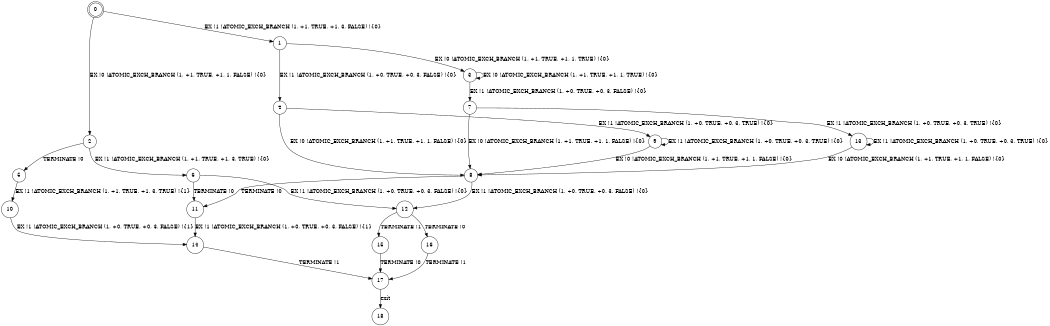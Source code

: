 digraph BCG {
size = "7, 10.5";
center = TRUE;
node [shape = circle];
0 [peripheries = 2];
0 -> 1 [label = "EX !1 !ATOMIC_EXCH_BRANCH (1, +1, TRUE, +1, 3, FALSE) !{0}"];
0 -> 2 [label = "EX !0 !ATOMIC_EXCH_BRANCH (1, +1, TRUE, +1, 1, FALSE) !{0}"];
1 -> 3 [label = "EX !0 !ATOMIC_EXCH_BRANCH (1, +1, TRUE, +1, 1, TRUE) !{0}"];
1 -> 4 [label = "EX !1 !ATOMIC_EXCH_BRANCH (1, +0, TRUE, +0, 3, FALSE) !{0}"];
2 -> 5 [label = "TERMINATE !0"];
2 -> 6 [label = "EX !1 !ATOMIC_EXCH_BRANCH (1, +1, TRUE, +1, 3, TRUE) !{0}"];
3 -> 7 [label = "EX !1 !ATOMIC_EXCH_BRANCH (1, +0, TRUE, +0, 3, FALSE) !{0}"];
3 -> 3 [label = "EX !0 !ATOMIC_EXCH_BRANCH (1, +1, TRUE, +1, 1, TRUE) !{0}"];
4 -> 8 [label = "EX !0 !ATOMIC_EXCH_BRANCH (1, +1, TRUE, +1, 1, FALSE) !{0}"];
4 -> 9 [label = "EX !1 !ATOMIC_EXCH_BRANCH (1, +0, TRUE, +0, 3, TRUE) !{0}"];
5 -> 10 [label = "EX !1 !ATOMIC_EXCH_BRANCH (1, +1, TRUE, +1, 3, TRUE) !{1}"];
6 -> 11 [label = "TERMINATE !0"];
6 -> 12 [label = "EX !1 !ATOMIC_EXCH_BRANCH (1, +0, TRUE, +0, 3, FALSE) !{0}"];
7 -> 13 [label = "EX !1 !ATOMIC_EXCH_BRANCH (1, +0, TRUE, +0, 3, TRUE) !{0}"];
7 -> 8 [label = "EX !0 !ATOMIC_EXCH_BRANCH (1, +1, TRUE, +1, 1, FALSE) !{0}"];
8 -> 11 [label = "TERMINATE !0"];
8 -> 12 [label = "EX !1 !ATOMIC_EXCH_BRANCH (1, +0, TRUE, +0, 3, FALSE) !{0}"];
9 -> 8 [label = "EX !0 !ATOMIC_EXCH_BRANCH (1, +1, TRUE, +1, 1, FALSE) !{0}"];
9 -> 9 [label = "EX !1 !ATOMIC_EXCH_BRANCH (1, +0, TRUE, +0, 3, TRUE) !{0}"];
10 -> 14 [label = "EX !1 !ATOMIC_EXCH_BRANCH (1, +0, TRUE, +0, 3, FALSE) !{1}"];
11 -> 14 [label = "EX !1 !ATOMIC_EXCH_BRANCH (1, +0, TRUE, +0, 3, FALSE) !{1}"];
12 -> 15 [label = "TERMINATE !1"];
12 -> 16 [label = "TERMINATE !0"];
13 -> 13 [label = "EX !1 !ATOMIC_EXCH_BRANCH (1, +0, TRUE, +0, 3, TRUE) !{0}"];
13 -> 8 [label = "EX !0 !ATOMIC_EXCH_BRANCH (1, +1, TRUE, +1, 1, FALSE) !{0}"];
14 -> 17 [label = "TERMINATE !1"];
15 -> 17 [label = "TERMINATE !0"];
16 -> 17 [label = "TERMINATE !1"];
17 -> 18 [label = "exit"];
}
